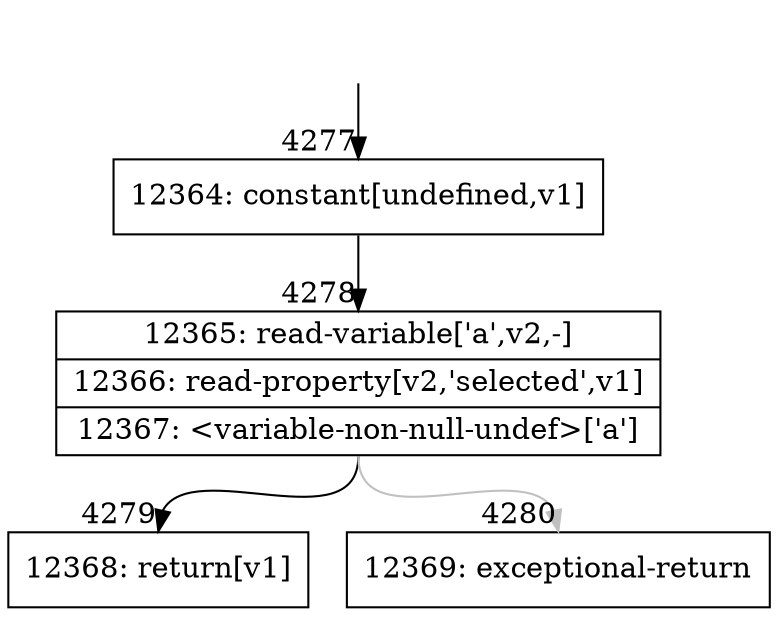 digraph {
rankdir="TD"
BB_entry362[shape=none,label=""];
BB_entry362 -> BB4277 [tailport=s, headport=n, headlabel="    4277"]
BB4277 [shape=record label="{12364: constant[undefined,v1]}" ] 
BB4277 -> BB4278 [tailport=s, headport=n, headlabel="      4278"]
BB4278 [shape=record label="{12365: read-variable['a',v2,-]|12366: read-property[v2,'selected',v1]|12367: \<variable-non-null-undef\>['a']}" ] 
BB4278 -> BB4279 [tailport=s, headport=n, headlabel="      4279"]
BB4278 -> BB4280 [tailport=s, headport=n, color=gray, headlabel="      4280"]
BB4279 [shape=record label="{12368: return[v1]}" ] 
BB4280 [shape=record label="{12369: exceptional-return}" ] 
}
